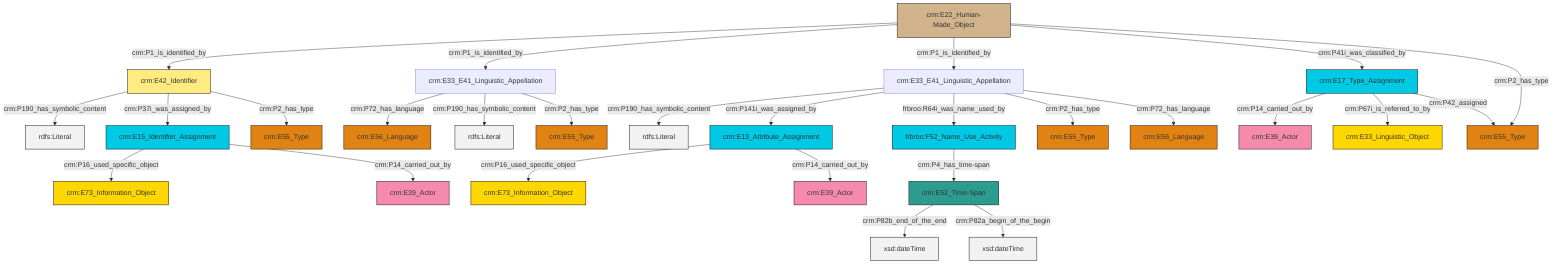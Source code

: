 graph TD
classDef Literal fill:#f2f2f2,stroke:#000000;
classDef CRM_Entity fill:#FFFFFF,stroke:#000000;
classDef Temporal_Entity fill:#00C9E6, stroke:#000000;
classDef Type fill:#E18312, stroke:#000000;
classDef Time-Span fill:#2C9C91, stroke:#000000;
classDef Appellation fill:#FFEB7F, stroke:#000000;
classDef Place fill:#008836, stroke:#000000;
classDef Persistent_Item fill:#B266B2, stroke:#000000;
classDef Conceptual_Object fill:#FFD700, stroke:#000000;
classDef Physical_Thing fill:#D2B48C, stroke:#000000;
classDef Actor fill:#f58aad, stroke:#000000;
classDef PC_Classes fill:#4ce600, stroke:#000000;
classDef Multi fill:#cccccc,stroke:#000000;

4["crm:E42_Identifier"]:::Appellation -->|crm:P190_has_symbolic_content| 5[rdfs:Literal]:::Literal
6["crm:E13_Attribute_Assignment"]:::Temporal_Entity -->|crm:P16_used_specific_object| 7["crm:E73_Information_Object"]:::Conceptual_Object
8["crm:E52_Time-Span"]:::Time-Span -->|crm:P82b_end_of_the_end| 9[xsd:dateTime]:::Literal
10["crm:E33_E41_Linguistic_Appellation"]:::Default -->|crm:P72_has_language| 11["crm:E56_Language"]:::Type
15["crm:E22_Human-Made_Object"]:::Physical_Thing -->|crm:P1_is_identified_by| 4["crm:E42_Identifier"]:::Appellation
4["crm:E42_Identifier"]:::Appellation -->|crm:P37i_was_assigned_by| 19["crm:E15_Identifier_Assignment"]:::Temporal_Entity
29["crm:E33_E41_Linguistic_Appellation"]:::Default -->|crm:P190_has_symbolic_content| 30[rdfs:Literal]:::Literal
20["crm:E17_Type_Assignment"]:::Temporal_Entity -->|crm:P14_carried_out_by| 2["crm:E39_Actor"]:::Actor
29["crm:E33_E41_Linguistic_Appellation"]:::Default -->|crm:P141i_was_assigned_by| 6["crm:E13_Attribute_Assignment"]:::Temporal_Entity
10["crm:E33_E41_Linguistic_Appellation"]:::Default -->|crm:P190_has_symbolic_content| 35[rdfs:Literal]:::Literal
15["crm:E22_Human-Made_Object"]:::Physical_Thing -->|crm:P1_is_identified_by| 10["crm:E33_E41_Linguistic_Appellation"]:::Default
15["crm:E22_Human-Made_Object"]:::Physical_Thing -->|crm:P1_is_identified_by| 29["crm:E33_E41_Linguistic_Appellation"]:::Default
15["crm:E22_Human-Made_Object"]:::Physical_Thing -->|crm:P41i_was_classified_by| 20["crm:E17_Type_Assignment"]:::Temporal_Entity
20["crm:E17_Type_Assignment"]:::Temporal_Entity -->|crm:P67i_is_referred_to_by| 22["crm:E33_Linguistic_Object"]:::Conceptual_Object
19["crm:E15_Identifier_Assignment"]:::Temporal_Entity -->|crm:P16_used_specific_object| 13["crm:E73_Information_Object"]:::Conceptual_Object
8["crm:E52_Time-Span"]:::Time-Span -->|crm:P82a_begin_of_the_begin| 41[xsd:dateTime]:::Literal
15["crm:E22_Human-Made_Object"]:::Physical_Thing -->|crm:P2_has_type| 38["crm:E55_Type"]:::Type
29["crm:E33_E41_Linguistic_Appellation"]:::Default -->|frbroo:R64i_was_name_used_by| 33["frbroo:F52_Name_Use_Activity"]:::Temporal_Entity
33["frbroo:F52_Name_Use_Activity"]:::Temporal_Entity -->|crm:P4_has_time-span| 8["crm:E52_Time-Span"]:::Time-Span
6["crm:E13_Attribute_Assignment"]:::Temporal_Entity -->|crm:P14_carried_out_by| 31["crm:E39_Actor"]:::Actor
20["crm:E17_Type_Assignment"]:::Temporal_Entity -->|crm:P42_assigned| 38["crm:E55_Type"]:::Type
4["crm:E42_Identifier"]:::Appellation -->|crm:P2_has_type| 36["crm:E55_Type"]:::Type
19["crm:E15_Identifier_Assignment"]:::Temporal_Entity -->|crm:P14_carried_out_by| 17["crm:E39_Actor"]:::Actor
29["crm:E33_E41_Linguistic_Appellation"]:::Default -->|crm:P2_has_type| 24["crm:E55_Type"]:::Type
29["crm:E33_E41_Linguistic_Appellation"]:::Default -->|crm:P72_has_language| 26["crm:E56_Language"]:::Type
10["crm:E33_E41_Linguistic_Appellation"]:::Default -->|crm:P2_has_type| 0["crm:E55_Type"]:::Type